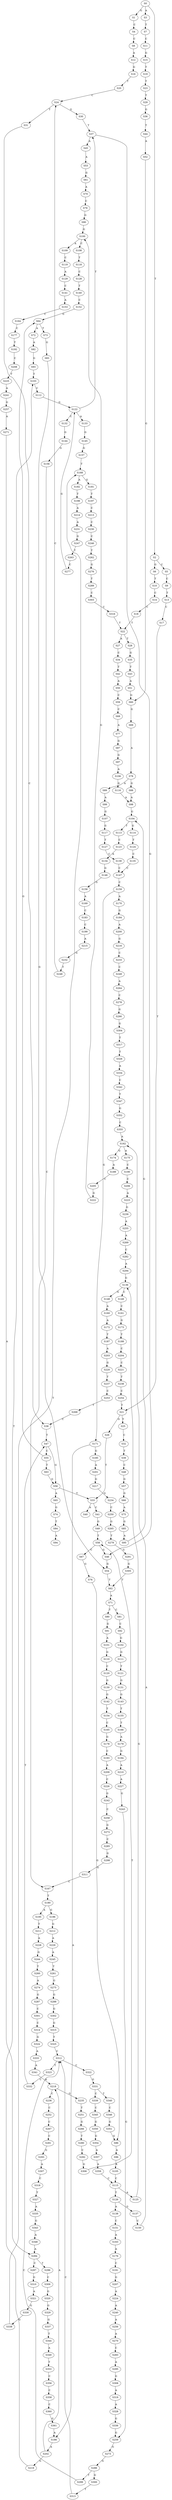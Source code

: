 strict digraph  {
	S0 -> S1 [ label = G ];
	S0 -> S2 [ label = T ];
	S0 -> S3 [ label = A ];
	S1 -> S4 [ label = C ];
	S2 -> S5 [ label = C ];
	S2 -> S6 [ label = G ];
	S3 -> S7 [ label = T ];
	S4 -> S8 [ label = C ];
	S5 -> S9 [ label = C ];
	S6 -> S10 [ label = T ];
	S7 -> S11 [ label = C ];
	S8 -> S12 [ label = A ];
	S9 -> S13 [ label = T ];
	S10 -> S14 [ label = C ];
	S11 -> S15 [ label = G ];
	S12 -> S16 [ label = G ];
	S13 -> S17 [ label = C ];
	S14 -> S18 [ label = C ];
	S15 -> S19 [ label = T ];
	S16 -> S20 [ label = T ];
	S17 -> S21 [ label = T ];
	S18 -> S22 [ label = T ];
	S19 -> S23 [ label = T ];
	S20 -> S24 [ label = C ];
	S21 -> S25 [ label = T ];
	S21 -> S26 [ label = G ];
	S22 -> S27 [ label = A ];
	S22 -> S28 [ label = T ];
	S23 -> S29 [ label = T ];
	S24 -> S30 [ label = G ];
	S24 -> S31 [ label = T ];
	S25 -> S32 [ label = C ];
	S26 -> S33 [ label = T ];
	S27 -> S34 [ label = C ];
	S28 -> S35 [ label = G ];
	S29 -> S36 [ label = G ];
	S30 -> S37 [ label = T ];
	S31 -> S38 [ label = C ];
	S32 -> S39 [ label = T ];
	S33 -> S40 [ label = A ];
	S33 -> S41 [ label = C ];
	S34 -> S42 [ label = T ];
	S35 -> S43 [ label = T ];
	S36 -> S44 [ label = T ];
	S37 -> S45 [ label = A ];
	S37 -> S46 [ label = G ];
	S38 -> S47 [ label = T ];
	S39 -> S48 [ label = C ];
	S41 -> S49 [ label = G ];
	S42 -> S50 [ label = A ];
	S43 -> S51 [ label = A ];
	S44 -> S52 [ label = A ];
	S45 -> S53 [ label = A ];
	S46 -> S54 [ label = G ];
	S47 -> S55 [ label = C ];
	S47 -> S56 [ label = G ];
	S48 -> S57 [ label = G ];
	S49 -> S58 [ label = T ];
	S50 -> S59 [ label = C ];
	S51 -> S60 [ label = G ];
	S52 -> S60 [ label = G ];
	S53 -> S61 [ label = G ];
	S54 -> S62 [ label = T ];
	S55 -> S63 [ label = T ];
	S55 -> S64 [ label = G ];
	S56 -> S65 [ label = A ];
	S56 -> S33 [ label = T ];
	S57 -> S66 [ label = G ];
	S58 -> S67 [ label = C ];
	S58 -> S46 [ label = G ];
	S59 -> S68 [ label = C ];
	S60 -> S69 [ label = G ];
	S61 -> S70 [ label = A ];
	S62 -> S71 [ label = A ];
	S63 -> S56 [ label = G ];
	S64 -> S72 [ label = A ];
	S64 -> S73 [ label = T ];
	S65 -> S74 [ label = G ];
	S66 -> S75 [ label = A ];
	S67 -> S76 [ label = G ];
	S68 -> S77 [ label = A ];
	S69 -> S78 [ label = A ];
	S70 -> S79 [ label = C ];
	S71 -> S80 [ label = T ];
	S71 -> S81 [ label = C ];
	S72 -> S82 [ label = A ];
	S73 -> S83 [ label = G ];
	S74 -> S84 [ label = T ];
	S75 -> S85 [ label = G ];
	S76 -> S86 [ label = G ];
	S77 -> S87 [ label = G ];
	S78 -> S88 [ label = G ];
	S78 -> S89 [ label = A ];
	S79 -> S90 [ label = G ];
	S80 -> S91 [ label = G ];
	S81 -> S92 [ label = C ];
	S82 -> S93 [ label = G ];
	S83 -> S54 [ label = G ];
	S84 -> S94 [ label = A ];
	S85 -> S95 [ label = A ];
	S86 -> S96 [ label = A ];
	S87 -> S97 [ label = G ];
	S88 -> S98 [ label = A ];
	S89 -> S99 [ label = A ];
	S90 -> S100 [ label = G ];
	S91 -> S101 [ label = A ];
	S92 -> S102 [ label = G ];
	S93 -> S103 [ label = T ];
	S95 -> S104 [ label = G ];
	S96 -> S105 [ label = A ];
	S97 -> S106 [ label = A ];
	S98 -> S104 [ label = G ];
	S99 -> S107 [ label = G ];
	S100 -> S108 [ label = C ];
	S100 -> S109 [ label = A ];
	S101 -> S110 [ label = G ];
	S102 -> S111 [ label = G ];
	S103 -> S112 [ label = C ];
	S104 -> S113 [ label = T ];
	S104 -> S114 [ label = G ];
	S105 -> S115 [ label = C ];
	S106 -> S116 [ label = G ];
	S107 -> S117 [ label = G ];
	S108 -> S118 [ label = T ];
	S109 -> S119 [ label = C ];
	S110 -> S120 [ label = C ];
	S111 -> S121 [ label = T ];
	S112 -> S122 [ label = G ];
	S113 -> S123 [ label = C ];
	S114 -> S124 [ label = T ];
	S115 -> S125 [ label = A ];
	S115 -> S126 [ label = T ];
	S116 -> S98 [ label = A ];
	S117 -> S127 [ label = T ];
	S118 -> S128 [ label = C ];
	S119 -> S129 [ label = A ];
	S120 -> S130 [ label = G ];
	S121 -> S131 [ label = G ];
	S122 -> S132 [ label = C ];
	S122 -> S37 [ label = T ];
	S122 -> S133 [ label = A ];
	S123 -> S134 [ label = A ];
	S124 -> S135 [ label = C ];
	S125 -> S136 [ label = G ];
	S126 -> S137 [ label = G ];
	S126 -> S138 [ label = A ];
	S127 -> S139 [ label = C ];
	S128 -> S140 [ label = T ];
	S129 -> S141 [ label = C ];
	S130 -> S142 [ label = G ];
	S131 -> S143 [ label = G ];
	S132 -> S144 [ label = G ];
	S133 -> S145 [ label = G ];
	S134 -> S146 [ label = G ];
	S135 -> S147 [ label = C ];
	S136 -> S148 [ label = G ];
	S136 -> S149 [ label = C ];
	S137 -> S150 [ label = C ];
	S138 -> S151 [ label = C ];
	S139 -> S147 [ label = C ];
	S140 -> S152 [ label = C ];
	S141 -> S153 [ label = A ];
	S142 -> S154 [ label = T ];
	S143 -> S155 [ label = T ];
	S144 -> S156 [ label = G ];
	S145 -> S157 [ label = G ];
	S146 -> S158 [ label = G ];
	S147 -> S159 [ label = C ];
	S148 -> S160 [ label = A ];
	S149 -> S161 [ label = C ];
	S150 -> S162 [ label = A ];
	S151 -> S163 [ label = A ];
	S152 -> S64 [ label = G ];
	S153 -> S164 [ label = C ];
	S154 -> S165 [ label = C ];
	S155 -> S166 [ label = T ];
	S156 -> S167 [ label = C ];
	S157 -> S168 [ label = T ];
	S158 -> S169 [ label = A ];
	S159 -> S170 [ label = A ];
	S159 -> S171 [ label = G ];
	S160 -> S172 [ label = A ];
	S161 -> S173 [ label = G ];
	S162 -> S174 [ label = G ];
	S162 -> S175 [ label = A ];
	S163 -> S176 [ label = A ];
	S164 -> S177 [ label = C ];
	S165 -> S178 [ label = G ];
	S166 -> S179 [ label = A ];
	S167 -> S180 [ label = T ];
	S168 -> S181 [ label = G ];
	S168 -> S182 [ label = A ];
	S169 -> S183 [ label = C ];
	S170 -> S184 [ label = G ];
	S171 -> S185 [ label = G ];
	S171 -> S186 [ label = A ];
	S172 -> S187 [ label = T ];
	S173 -> S188 [ label = T ];
	S174 -> S189 [ label = A ];
	S175 -> S190 [ label = C ];
	S176 -> S191 [ label = C ];
	S177 -> S192 [ label = T ];
	S178 -> S193 [ label = C ];
	S179 -> S194 [ label = G ];
	S180 -> S195 [ label = A ];
	S180 -> S196 [ label = G ];
	S181 -> S197 [ label = T ];
	S182 -> S198 [ label = T ];
	S183 -> S199 [ label = C ];
	S184 -> S200 [ label = A ];
	S185 -> S201 [ label = A ];
	S186 -> S202 [ label = A ];
	S187 -> S203 [ label = A ];
	S188 -> S204 [ label = C ];
	S189 -> S205 [ label = C ];
	S190 -> S206 [ label = C ];
	S191 -> S207 [ label = G ];
	S192 -> S208 [ label = C ];
	S193 -> S209 [ label = A ];
	S194 -> S210 [ label = A ];
	S195 -> S211 [ label = T ];
	S196 -> S212 [ label = G ];
	S197 -> S213 [ label = C ];
	S198 -> S214 [ label = A ];
	S199 -> S215 [ label = A ];
	S200 -> S216 [ label = G ];
	S201 -> S217 [ label = G ];
	S202 -> S218 [ label = A ];
	S202 -> S219 [ label = G ];
	S203 -> S220 [ label = G ];
	S204 -> S221 [ label = C ];
	S205 -> S222 [ label = G ];
	S206 -> S223 [ label = A ];
	S207 -> S224 [ label = A ];
	S208 -> S225 [ label = T ];
	S209 -> S226 [ label = C ];
	S210 -> S227 [ label = A ];
	S211 -> S228 [ label = A ];
	S212 -> S229 [ label = A ];
	S213 -> S230 [ label = C ];
	S214 -> S231 [ label = A ];
	S215 -> S232 [ label = G ];
	S216 -> S233 [ label = C ];
	S217 -> S234 [ label = G ];
	S218 -> S235 [ label = G ];
	S218 -> S236 [ label = C ];
	S219 -> S103 [ label = T ];
	S220 -> S237 [ label = T ];
	S221 -> S238 [ label = T ];
	S222 -> S100 [ label = G ];
	S223 -> S239 [ label = G ];
	S224 -> S240 [ label = A ];
	S225 -> S241 [ label = A ];
	S226 -> S242 [ label = G ];
	S227 -> S243 [ label = G ];
	S228 -> S244 [ label = G ];
	S229 -> S245 [ label = A ];
	S230 -> S246 [ label = C ];
	S231 -> S247 [ label = G ];
	S232 -> S248 [ label = T ];
	S233 -> S249 [ label = C ];
	S234 -> S250 [ label = C ];
	S235 -> S251 [ label = T ];
	S236 -> S252 [ label = C ];
	S237 -> S253 [ label = C ];
	S238 -> S254 [ label = C ];
	S239 -> S255 [ label = A ];
	S240 -> S256 [ label = A ];
	S241 -> S257 [ label = G ];
	S242 -> S258 [ label = C ];
	S243 -> S259 [ label = G ];
	S244 -> S260 [ label = T ];
	S245 -> S261 [ label = T ];
	S246 -> S262 [ label = T ];
	S247 -> S263 [ label = T ];
	S248 -> S24 [ label = C ];
	S249 -> S264 [ label = A ];
	S250 -> S265 [ label = G ];
	S251 -> S266 [ label = G ];
	S252 -> S267 [ label = C ];
	S253 -> S268 [ label = T ];
	S254 -> S21 [ label = T ];
	S255 -> S269 [ label = A ];
	S256 -> S270 [ label = A ];
	S257 -> S271 [ label = A ];
	S258 -> S272 [ label = G ];
	S259 -> S273 [ label = G ];
	S260 -> S274 [ label = A ];
	S261 -> S275 [ label = G ];
	S262 -> S276 [ label = G ];
	S263 -> S277 [ label = C ];
	S264 -> S278 [ label = C ];
	S265 -> S279 [ label = T ];
	S266 -> S280 [ label = T ];
	S267 -> S281 [ label = C ];
	S268 -> S38 [ label = C ];
	S269 -> S282 [ label = C ];
	S270 -> S283 [ label = C ];
	S271 -> S284 [ label = A ];
	S272 -> S285 [ label = C ];
	S273 -> S286 [ label = G ];
	S274 -> S287 [ label = G ];
	S275 -> S288 [ label = G ];
	S276 -> S289 [ label = T ];
	S277 -> S122 [ label = G ];
	S278 -> S290 [ label = G ];
	S279 -> S291 [ label = G ];
	S280 -> S292 [ label = C ];
	S281 -> S293 [ label = G ];
	S282 -> S294 [ label = A ];
	S283 -> S295 [ label = A ];
	S284 -> S296 [ label = T ];
	S284 -> S297 [ label = C ];
	S285 -> S298 [ label = G ];
	S286 -> S299 [ label = T ];
	S286 -> S300 [ label = G ];
	S287 -> S301 [ label = C ];
	S288 -> S302 [ label = G ];
	S289 -> S303 [ label = C ];
	S290 -> S304 [ label = G ];
	S291 -> S305 [ label = G ];
	S292 -> S306 [ label = G ];
	S293 -> S307 [ label = A ];
	S294 -> S136 [ label = G ];
	S295 -> S308 [ label = G ];
	S296 -> S309 [ label = C ];
	S297 -> S310 [ label = G ];
	S298 -> S311 [ label = G ];
	S299 -> S312 [ label = C ];
	S300 -> S313 [ label = T ];
	S301 -> S314 [ label = C ];
	S302 -> S315 [ label = G ];
	S303 -> S316 [ label = C ];
	S304 -> S317 [ label = T ];
	S305 -> S62 [ label = T ];
	S306 -> S58 [ label = T ];
	S307 -> S318 [ label = C ];
	S308 -> S319 [ label = A ];
	S309 -> S320 [ label = G ];
	S310 -> S321 [ label = A ];
	S311 -> S167 [ label = C ];
	S312 -> S322 [ label = C ];
	S312 -> S323 [ label = T ];
	S313 -> S312 [ label = C ];
	S314 -> S324 [ label = G ];
	S315 -> S325 [ label = T ];
	S316 -> S22 [ label = T ];
	S317 -> S326 [ label = T ];
	S318 -> S327 [ label = T ];
	S319 -> S328 [ label = A ];
	S320 -> S329 [ label = G ];
	S321 -> S330 [ label = G ];
	S322 -> S331 [ label = G ];
	S323 -> S332 [ label = C ];
	S324 -> S333 [ label = A ];
	S325 -> S312 [ label = C ];
	S326 -> S334 [ label = A ];
	S327 -> S335 [ label = A ];
	S328 -> S336 [ label = G ];
	S329 -> S337 [ label = G ];
	S330 -> S338 [ label = G ];
	S331 -> S339 [ label = C ];
	S331 -> S340 [ label = T ];
	S332 -> S47 [ label = T ];
	S333 -> S341 [ label = A ];
	S334 -> S342 [ label = C ];
	S335 -> S343 [ label = G ];
	S336 -> S259 [ label = G ];
	S337 -> S344 [ label = T ];
	S338 -> S168 [ label = T ];
	S339 -> S345 [ label = C ];
	S340 -> S346 [ label = C ];
	S341 -> S218 [ label = A ];
	S342 -> S347 [ label = T ];
	S343 -> S348 [ label = A ];
	S344 -> S349 [ label = A ];
	S345 -> S350 [ label = G ];
	S346 -> S351 [ label = G ];
	S347 -> S352 [ label = G ];
	S348 -> S284 [ label = A ];
	S349 -> S353 [ label = T ];
	S350 -> S354 [ label = G ];
	S351 -> S86 [ label = G ];
	S352 -> S355 [ label = C ];
	S353 -> S356 [ label = C ];
	S354 -> S357 [ label = A ];
	S355 -> S162 [ label = A ];
	S356 -> S358 [ label = C ];
	S357 -> S359 [ label = A ];
	S358 -> S360 [ label = C ];
	S359 -> S115 [ label = C ];
	S360 -> S361 [ label = G ];
	S361 -> S186 [ label = A ];
}
